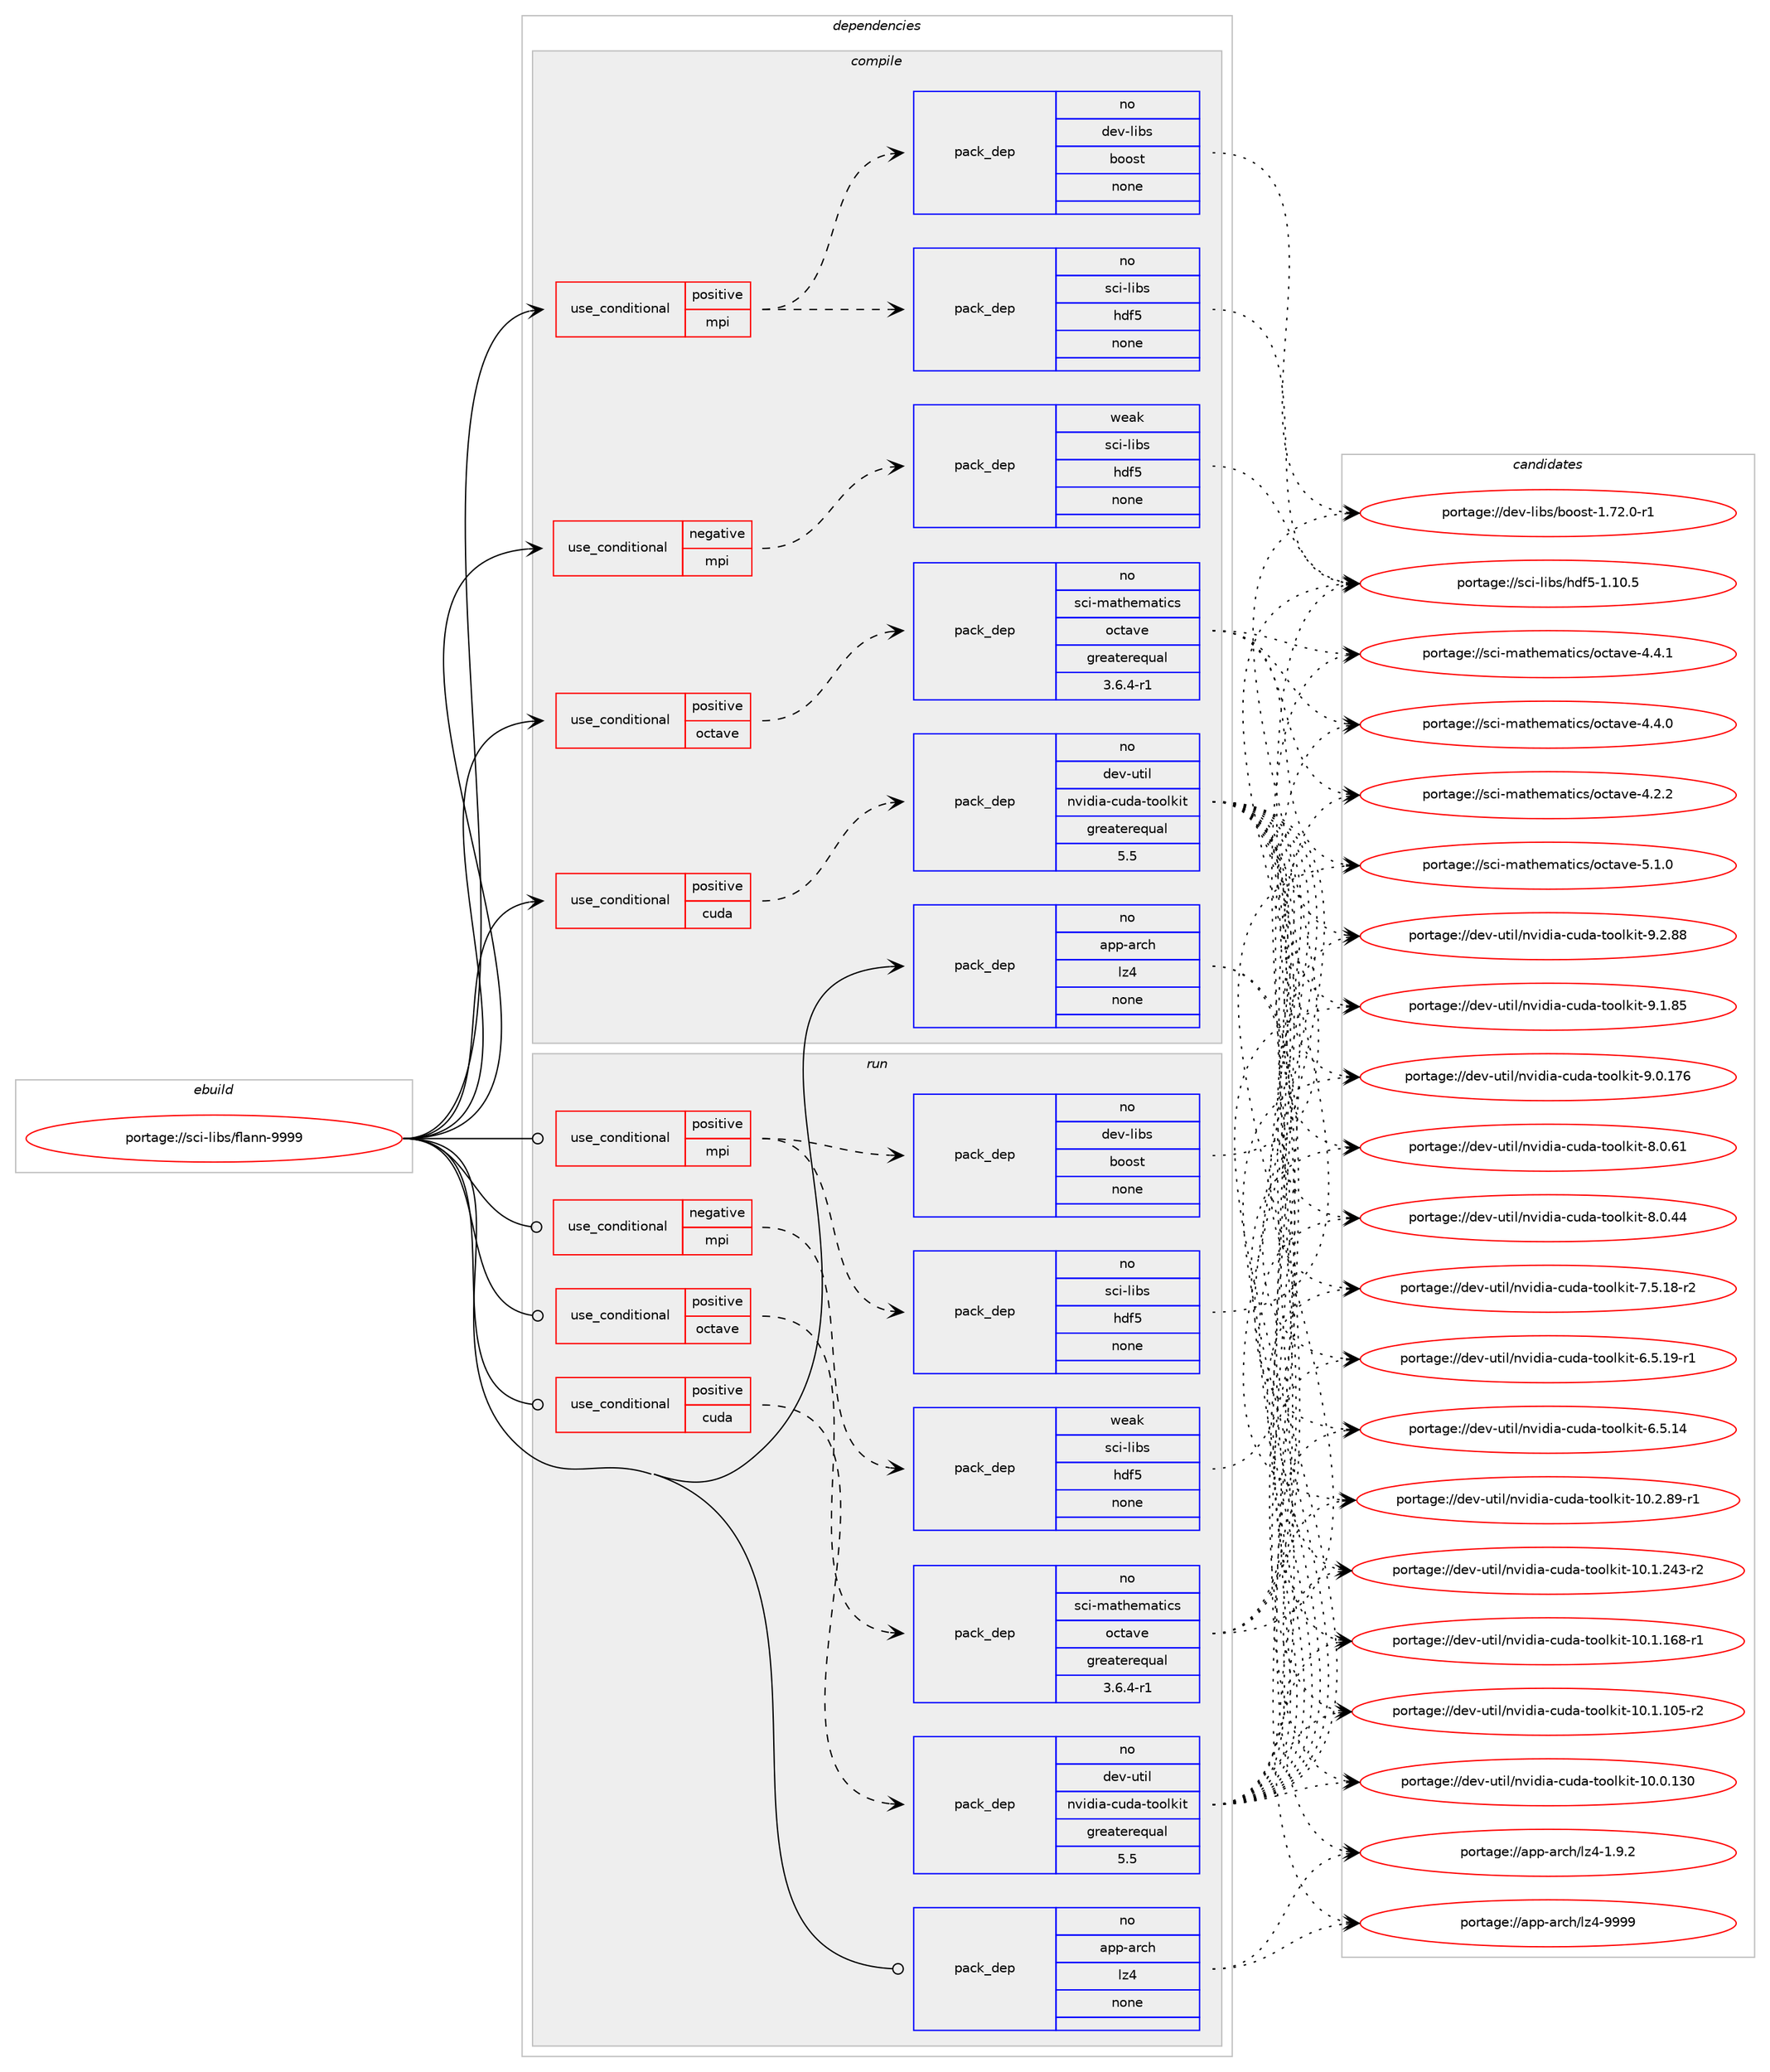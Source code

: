 digraph prolog {

# *************
# Graph options
# *************

newrank=true;
concentrate=true;
compound=true;
graph [rankdir=LR,fontname=Helvetica,fontsize=10,ranksep=1.5];#, ranksep=2.5, nodesep=0.2];
edge  [arrowhead=vee];
node  [fontname=Helvetica,fontsize=10];

# **********
# The ebuild
# **********

subgraph cluster_leftcol {
color=gray;
rank=same;
label=<<i>ebuild</i>>;
id [label="portage://sci-libs/flann-9999", color=red, width=4, href="../sci-libs/flann-9999.svg"];
}

# ****************
# The dependencies
# ****************

subgraph cluster_midcol {
color=gray;
label=<<i>dependencies</i>>;
subgraph cluster_compile {
fillcolor="#eeeeee";
style=filled;
label=<<i>compile</i>>;
subgraph cond10509 {
dependency50504 [label=<<TABLE BORDER="0" CELLBORDER="1" CELLSPACING="0" CELLPADDING="4"><TR><TD ROWSPAN="3" CELLPADDING="10">use_conditional</TD></TR><TR><TD>negative</TD></TR><TR><TD>mpi</TD></TR></TABLE>>, shape=none, color=red];
subgraph pack38890 {
dependency50505 [label=<<TABLE BORDER="0" CELLBORDER="1" CELLSPACING="0" CELLPADDING="4" WIDTH="220"><TR><TD ROWSPAN="6" CELLPADDING="30">pack_dep</TD></TR><TR><TD WIDTH="110">weak</TD></TR><TR><TD>sci-libs</TD></TR><TR><TD>hdf5</TD></TR><TR><TD>none</TD></TR><TR><TD></TD></TR></TABLE>>, shape=none, color=blue];
}
dependency50504:e -> dependency50505:w [weight=20,style="dashed",arrowhead="vee"];
}
id:e -> dependency50504:w [weight=20,style="solid",arrowhead="vee"];
subgraph cond10510 {
dependency50506 [label=<<TABLE BORDER="0" CELLBORDER="1" CELLSPACING="0" CELLPADDING="4"><TR><TD ROWSPAN="3" CELLPADDING="10">use_conditional</TD></TR><TR><TD>positive</TD></TR><TR><TD>cuda</TD></TR></TABLE>>, shape=none, color=red];
subgraph pack38891 {
dependency50507 [label=<<TABLE BORDER="0" CELLBORDER="1" CELLSPACING="0" CELLPADDING="4" WIDTH="220"><TR><TD ROWSPAN="6" CELLPADDING="30">pack_dep</TD></TR><TR><TD WIDTH="110">no</TD></TR><TR><TD>dev-util</TD></TR><TR><TD>nvidia-cuda-toolkit</TD></TR><TR><TD>greaterequal</TD></TR><TR><TD>5.5</TD></TR></TABLE>>, shape=none, color=blue];
}
dependency50506:e -> dependency50507:w [weight=20,style="dashed",arrowhead="vee"];
}
id:e -> dependency50506:w [weight=20,style="solid",arrowhead="vee"];
subgraph cond10511 {
dependency50508 [label=<<TABLE BORDER="0" CELLBORDER="1" CELLSPACING="0" CELLPADDING="4"><TR><TD ROWSPAN="3" CELLPADDING="10">use_conditional</TD></TR><TR><TD>positive</TD></TR><TR><TD>mpi</TD></TR></TABLE>>, shape=none, color=red];
subgraph pack38892 {
dependency50509 [label=<<TABLE BORDER="0" CELLBORDER="1" CELLSPACING="0" CELLPADDING="4" WIDTH="220"><TR><TD ROWSPAN="6" CELLPADDING="30">pack_dep</TD></TR><TR><TD WIDTH="110">no</TD></TR><TR><TD>sci-libs</TD></TR><TR><TD>hdf5</TD></TR><TR><TD>none</TD></TR><TR><TD></TD></TR></TABLE>>, shape=none, color=blue];
}
dependency50508:e -> dependency50509:w [weight=20,style="dashed",arrowhead="vee"];
subgraph pack38893 {
dependency50510 [label=<<TABLE BORDER="0" CELLBORDER="1" CELLSPACING="0" CELLPADDING="4" WIDTH="220"><TR><TD ROWSPAN="6" CELLPADDING="30">pack_dep</TD></TR><TR><TD WIDTH="110">no</TD></TR><TR><TD>dev-libs</TD></TR><TR><TD>boost</TD></TR><TR><TD>none</TD></TR><TR><TD></TD></TR></TABLE>>, shape=none, color=blue];
}
dependency50508:e -> dependency50510:w [weight=20,style="dashed",arrowhead="vee"];
}
id:e -> dependency50508:w [weight=20,style="solid",arrowhead="vee"];
subgraph cond10512 {
dependency50511 [label=<<TABLE BORDER="0" CELLBORDER="1" CELLSPACING="0" CELLPADDING="4"><TR><TD ROWSPAN="3" CELLPADDING="10">use_conditional</TD></TR><TR><TD>positive</TD></TR><TR><TD>octave</TD></TR></TABLE>>, shape=none, color=red];
subgraph pack38894 {
dependency50512 [label=<<TABLE BORDER="0" CELLBORDER="1" CELLSPACING="0" CELLPADDING="4" WIDTH="220"><TR><TD ROWSPAN="6" CELLPADDING="30">pack_dep</TD></TR><TR><TD WIDTH="110">no</TD></TR><TR><TD>sci-mathematics</TD></TR><TR><TD>octave</TD></TR><TR><TD>greaterequal</TD></TR><TR><TD>3.6.4-r1</TD></TR></TABLE>>, shape=none, color=blue];
}
dependency50511:e -> dependency50512:w [weight=20,style="dashed",arrowhead="vee"];
}
id:e -> dependency50511:w [weight=20,style="solid",arrowhead="vee"];
subgraph pack38895 {
dependency50513 [label=<<TABLE BORDER="0" CELLBORDER="1" CELLSPACING="0" CELLPADDING="4" WIDTH="220"><TR><TD ROWSPAN="6" CELLPADDING="30">pack_dep</TD></TR><TR><TD WIDTH="110">no</TD></TR><TR><TD>app-arch</TD></TR><TR><TD>lz4</TD></TR><TR><TD>none</TD></TR><TR><TD></TD></TR></TABLE>>, shape=none, color=blue];
}
id:e -> dependency50513:w [weight=20,style="solid",arrowhead="vee"];
}
subgraph cluster_compileandrun {
fillcolor="#eeeeee";
style=filled;
label=<<i>compile and run</i>>;
}
subgraph cluster_run {
fillcolor="#eeeeee";
style=filled;
label=<<i>run</i>>;
subgraph cond10513 {
dependency50514 [label=<<TABLE BORDER="0" CELLBORDER="1" CELLSPACING="0" CELLPADDING="4"><TR><TD ROWSPAN="3" CELLPADDING="10">use_conditional</TD></TR><TR><TD>negative</TD></TR><TR><TD>mpi</TD></TR></TABLE>>, shape=none, color=red];
subgraph pack38896 {
dependency50515 [label=<<TABLE BORDER="0" CELLBORDER="1" CELLSPACING="0" CELLPADDING="4" WIDTH="220"><TR><TD ROWSPAN="6" CELLPADDING="30">pack_dep</TD></TR><TR><TD WIDTH="110">weak</TD></TR><TR><TD>sci-libs</TD></TR><TR><TD>hdf5</TD></TR><TR><TD>none</TD></TR><TR><TD></TD></TR></TABLE>>, shape=none, color=blue];
}
dependency50514:e -> dependency50515:w [weight=20,style="dashed",arrowhead="vee"];
}
id:e -> dependency50514:w [weight=20,style="solid",arrowhead="odot"];
subgraph cond10514 {
dependency50516 [label=<<TABLE BORDER="0" CELLBORDER="1" CELLSPACING="0" CELLPADDING="4"><TR><TD ROWSPAN="3" CELLPADDING="10">use_conditional</TD></TR><TR><TD>positive</TD></TR><TR><TD>cuda</TD></TR></TABLE>>, shape=none, color=red];
subgraph pack38897 {
dependency50517 [label=<<TABLE BORDER="0" CELLBORDER="1" CELLSPACING="0" CELLPADDING="4" WIDTH="220"><TR><TD ROWSPAN="6" CELLPADDING="30">pack_dep</TD></TR><TR><TD WIDTH="110">no</TD></TR><TR><TD>dev-util</TD></TR><TR><TD>nvidia-cuda-toolkit</TD></TR><TR><TD>greaterequal</TD></TR><TR><TD>5.5</TD></TR></TABLE>>, shape=none, color=blue];
}
dependency50516:e -> dependency50517:w [weight=20,style="dashed",arrowhead="vee"];
}
id:e -> dependency50516:w [weight=20,style="solid",arrowhead="odot"];
subgraph cond10515 {
dependency50518 [label=<<TABLE BORDER="0" CELLBORDER="1" CELLSPACING="0" CELLPADDING="4"><TR><TD ROWSPAN="3" CELLPADDING="10">use_conditional</TD></TR><TR><TD>positive</TD></TR><TR><TD>mpi</TD></TR></TABLE>>, shape=none, color=red];
subgraph pack38898 {
dependency50519 [label=<<TABLE BORDER="0" CELLBORDER="1" CELLSPACING="0" CELLPADDING="4" WIDTH="220"><TR><TD ROWSPAN="6" CELLPADDING="30">pack_dep</TD></TR><TR><TD WIDTH="110">no</TD></TR><TR><TD>sci-libs</TD></TR><TR><TD>hdf5</TD></TR><TR><TD>none</TD></TR><TR><TD></TD></TR></TABLE>>, shape=none, color=blue];
}
dependency50518:e -> dependency50519:w [weight=20,style="dashed",arrowhead="vee"];
subgraph pack38899 {
dependency50520 [label=<<TABLE BORDER="0" CELLBORDER="1" CELLSPACING="0" CELLPADDING="4" WIDTH="220"><TR><TD ROWSPAN="6" CELLPADDING="30">pack_dep</TD></TR><TR><TD WIDTH="110">no</TD></TR><TR><TD>dev-libs</TD></TR><TR><TD>boost</TD></TR><TR><TD>none</TD></TR><TR><TD></TD></TR></TABLE>>, shape=none, color=blue];
}
dependency50518:e -> dependency50520:w [weight=20,style="dashed",arrowhead="vee"];
}
id:e -> dependency50518:w [weight=20,style="solid",arrowhead="odot"];
subgraph cond10516 {
dependency50521 [label=<<TABLE BORDER="0" CELLBORDER="1" CELLSPACING="0" CELLPADDING="4"><TR><TD ROWSPAN="3" CELLPADDING="10">use_conditional</TD></TR><TR><TD>positive</TD></TR><TR><TD>octave</TD></TR></TABLE>>, shape=none, color=red];
subgraph pack38900 {
dependency50522 [label=<<TABLE BORDER="0" CELLBORDER="1" CELLSPACING="0" CELLPADDING="4" WIDTH="220"><TR><TD ROWSPAN="6" CELLPADDING="30">pack_dep</TD></TR><TR><TD WIDTH="110">no</TD></TR><TR><TD>sci-mathematics</TD></TR><TR><TD>octave</TD></TR><TR><TD>greaterequal</TD></TR><TR><TD>3.6.4-r1</TD></TR></TABLE>>, shape=none, color=blue];
}
dependency50521:e -> dependency50522:w [weight=20,style="dashed",arrowhead="vee"];
}
id:e -> dependency50521:w [weight=20,style="solid",arrowhead="odot"];
subgraph pack38901 {
dependency50523 [label=<<TABLE BORDER="0" CELLBORDER="1" CELLSPACING="0" CELLPADDING="4" WIDTH="220"><TR><TD ROWSPAN="6" CELLPADDING="30">pack_dep</TD></TR><TR><TD WIDTH="110">no</TD></TR><TR><TD>app-arch</TD></TR><TR><TD>lz4</TD></TR><TR><TD>none</TD></TR><TR><TD></TD></TR></TABLE>>, shape=none, color=blue];
}
id:e -> dependency50523:w [weight=20,style="solid",arrowhead="odot"];
}
}

# **************
# The candidates
# **************

subgraph cluster_choices {
rank=same;
color=gray;
label=<<i>candidates</i>>;

subgraph choice38890 {
color=black;
nodesep=1;
choice115991054510810598115471041001025345494649484653 [label="portage://sci-libs/hdf5-1.10.5", color=red, width=4,href="../sci-libs/hdf5-1.10.5.svg"];
dependency50505:e -> choice115991054510810598115471041001025345494649484653:w [style=dotted,weight="100"];
}
subgraph choice38891 {
color=black;
nodesep=1;
choice1001011184511711610510847110118105100105974599117100974511611111110810710511645574650465656 [label="portage://dev-util/nvidia-cuda-toolkit-9.2.88", color=red, width=4,href="../dev-util/nvidia-cuda-toolkit-9.2.88.svg"];
choice1001011184511711610510847110118105100105974599117100974511611111110810710511645574649465653 [label="portage://dev-util/nvidia-cuda-toolkit-9.1.85", color=red, width=4,href="../dev-util/nvidia-cuda-toolkit-9.1.85.svg"];
choice100101118451171161051084711011810510010597459911710097451161111111081071051164557464846495554 [label="portage://dev-util/nvidia-cuda-toolkit-9.0.176", color=red, width=4,href="../dev-util/nvidia-cuda-toolkit-9.0.176.svg"];
choice1001011184511711610510847110118105100105974599117100974511611111110810710511645564648465449 [label="portage://dev-util/nvidia-cuda-toolkit-8.0.61", color=red, width=4,href="../dev-util/nvidia-cuda-toolkit-8.0.61.svg"];
choice1001011184511711610510847110118105100105974599117100974511611111110810710511645564648465252 [label="portage://dev-util/nvidia-cuda-toolkit-8.0.44", color=red, width=4,href="../dev-util/nvidia-cuda-toolkit-8.0.44.svg"];
choice10010111845117116105108471101181051001059745991171009745116111111108107105116455546534649564511450 [label="portage://dev-util/nvidia-cuda-toolkit-7.5.18-r2", color=red, width=4,href="../dev-util/nvidia-cuda-toolkit-7.5.18-r2.svg"];
choice10010111845117116105108471101181051001059745991171009745116111111108107105116455446534649574511449 [label="portage://dev-util/nvidia-cuda-toolkit-6.5.19-r1", color=red, width=4,href="../dev-util/nvidia-cuda-toolkit-6.5.19-r1.svg"];
choice1001011184511711610510847110118105100105974599117100974511611111110810710511645544653464952 [label="portage://dev-util/nvidia-cuda-toolkit-6.5.14", color=red, width=4,href="../dev-util/nvidia-cuda-toolkit-6.5.14.svg"];
choice1001011184511711610510847110118105100105974599117100974511611111110810710511645494846504656574511449 [label="portage://dev-util/nvidia-cuda-toolkit-10.2.89-r1", color=red, width=4,href="../dev-util/nvidia-cuda-toolkit-10.2.89-r1.svg"];
choice100101118451171161051084711011810510010597459911710097451161111111081071051164549484649465052514511450 [label="portage://dev-util/nvidia-cuda-toolkit-10.1.243-r2", color=red, width=4,href="../dev-util/nvidia-cuda-toolkit-10.1.243-r2.svg"];
choice100101118451171161051084711011810510010597459911710097451161111111081071051164549484649464954564511449 [label="portage://dev-util/nvidia-cuda-toolkit-10.1.168-r1", color=red, width=4,href="../dev-util/nvidia-cuda-toolkit-10.1.168-r1.svg"];
choice100101118451171161051084711011810510010597459911710097451161111111081071051164549484649464948534511450 [label="portage://dev-util/nvidia-cuda-toolkit-10.1.105-r2", color=red, width=4,href="../dev-util/nvidia-cuda-toolkit-10.1.105-r2.svg"];
choice10010111845117116105108471101181051001059745991171009745116111111108107105116454948464846495148 [label="portage://dev-util/nvidia-cuda-toolkit-10.0.130", color=red, width=4,href="../dev-util/nvidia-cuda-toolkit-10.0.130.svg"];
dependency50507:e -> choice1001011184511711610510847110118105100105974599117100974511611111110810710511645574650465656:w [style=dotted,weight="100"];
dependency50507:e -> choice1001011184511711610510847110118105100105974599117100974511611111110810710511645574649465653:w [style=dotted,weight="100"];
dependency50507:e -> choice100101118451171161051084711011810510010597459911710097451161111111081071051164557464846495554:w [style=dotted,weight="100"];
dependency50507:e -> choice1001011184511711610510847110118105100105974599117100974511611111110810710511645564648465449:w [style=dotted,weight="100"];
dependency50507:e -> choice1001011184511711610510847110118105100105974599117100974511611111110810710511645564648465252:w [style=dotted,weight="100"];
dependency50507:e -> choice10010111845117116105108471101181051001059745991171009745116111111108107105116455546534649564511450:w [style=dotted,weight="100"];
dependency50507:e -> choice10010111845117116105108471101181051001059745991171009745116111111108107105116455446534649574511449:w [style=dotted,weight="100"];
dependency50507:e -> choice1001011184511711610510847110118105100105974599117100974511611111110810710511645544653464952:w [style=dotted,weight="100"];
dependency50507:e -> choice1001011184511711610510847110118105100105974599117100974511611111110810710511645494846504656574511449:w [style=dotted,weight="100"];
dependency50507:e -> choice100101118451171161051084711011810510010597459911710097451161111111081071051164549484649465052514511450:w [style=dotted,weight="100"];
dependency50507:e -> choice100101118451171161051084711011810510010597459911710097451161111111081071051164549484649464954564511449:w [style=dotted,weight="100"];
dependency50507:e -> choice100101118451171161051084711011810510010597459911710097451161111111081071051164549484649464948534511450:w [style=dotted,weight="100"];
dependency50507:e -> choice10010111845117116105108471101181051001059745991171009745116111111108107105116454948464846495148:w [style=dotted,weight="100"];
}
subgraph choice38892 {
color=black;
nodesep=1;
choice115991054510810598115471041001025345494649484653 [label="portage://sci-libs/hdf5-1.10.5", color=red, width=4,href="../sci-libs/hdf5-1.10.5.svg"];
dependency50509:e -> choice115991054510810598115471041001025345494649484653:w [style=dotted,weight="100"];
}
subgraph choice38893 {
color=black;
nodesep=1;
choice10010111845108105981154798111111115116454946555046484511449 [label="portage://dev-libs/boost-1.72.0-r1", color=red, width=4,href="../dev-libs/boost-1.72.0-r1.svg"];
dependency50510:e -> choice10010111845108105981154798111111115116454946555046484511449:w [style=dotted,weight="100"];
}
subgraph choice38894 {
color=black;
nodesep=1;
choice1159910545109971161041011099711610599115471119911697118101455346494648 [label="portage://sci-mathematics/octave-5.1.0", color=red, width=4,href="../sci-mathematics/octave-5.1.0.svg"];
choice1159910545109971161041011099711610599115471119911697118101455246524649 [label="portage://sci-mathematics/octave-4.4.1", color=red, width=4,href="../sci-mathematics/octave-4.4.1.svg"];
choice1159910545109971161041011099711610599115471119911697118101455246524648 [label="portage://sci-mathematics/octave-4.4.0", color=red, width=4,href="../sci-mathematics/octave-4.4.0.svg"];
choice1159910545109971161041011099711610599115471119911697118101455246504650 [label="portage://sci-mathematics/octave-4.2.2", color=red, width=4,href="../sci-mathematics/octave-4.2.2.svg"];
dependency50512:e -> choice1159910545109971161041011099711610599115471119911697118101455346494648:w [style=dotted,weight="100"];
dependency50512:e -> choice1159910545109971161041011099711610599115471119911697118101455246524649:w [style=dotted,weight="100"];
dependency50512:e -> choice1159910545109971161041011099711610599115471119911697118101455246524648:w [style=dotted,weight="100"];
dependency50512:e -> choice1159910545109971161041011099711610599115471119911697118101455246504650:w [style=dotted,weight="100"];
}
subgraph choice38895 {
color=black;
nodesep=1;
choice9711211245971149910447108122524557575757 [label="portage://app-arch/lz4-9999", color=red, width=4,href="../app-arch/lz4-9999.svg"];
choice971121124597114991044710812252454946574650 [label="portage://app-arch/lz4-1.9.2", color=red, width=4,href="../app-arch/lz4-1.9.2.svg"];
dependency50513:e -> choice9711211245971149910447108122524557575757:w [style=dotted,weight="100"];
dependency50513:e -> choice971121124597114991044710812252454946574650:w [style=dotted,weight="100"];
}
subgraph choice38896 {
color=black;
nodesep=1;
choice115991054510810598115471041001025345494649484653 [label="portage://sci-libs/hdf5-1.10.5", color=red, width=4,href="../sci-libs/hdf5-1.10.5.svg"];
dependency50515:e -> choice115991054510810598115471041001025345494649484653:w [style=dotted,weight="100"];
}
subgraph choice38897 {
color=black;
nodesep=1;
choice1001011184511711610510847110118105100105974599117100974511611111110810710511645574650465656 [label="portage://dev-util/nvidia-cuda-toolkit-9.2.88", color=red, width=4,href="../dev-util/nvidia-cuda-toolkit-9.2.88.svg"];
choice1001011184511711610510847110118105100105974599117100974511611111110810710511645574649465653 [label="portage://dev-util/nvidia-cuda-toolkit-9.1.85", color=red, width=4,href="../dev-util/nvidia-cuda-toolkit-9.1.85.svg"];
choice100101118451171161051084711011810510010597459911710097451161111111081071051164557464846495554 [label="portage://dev-util/nvidia-cuda-toolkit-9.0.176", color=red, width=4,href="../dev-util/nvidia-cuda-toolkit-9.0.176.svg"];
choice1001011184511711610510847110118105100105974599117100974511611111110810710511645564648465449 [label="portage://dev-util/nvidia-cuda-toolkit-8.0.61", color=red, width=4,href="../dev-util/nvidia-cuda-toolkit-8.0.61.svg"];
choice1001011184511711610510847110118105100105974599117100974511611111110810710511645564648465252 [label="portage://dev-util/nvidia-cuda-toolkit-8.0.44", color=red, width=4,href="../dev-util/nvidia-cuda-toolkit-8.0.44.svg"];
choice10010111845117116105108471101181051001059745991171009745116111111108107105116455546534649564511450 [label="portage://dev-util/nvidia-cuda-toolkit-7.5.18-r2", color=red, width=4,href="../dev-util/nvidia-cuda-toolkit-7.5.18-r2.svg"];
choice10010111845117116105108471101181051001059745991171009745116111111108107105116455446534649574511449 [label="portage://dev-util/nvidia-cuda-toolkit-6.5.19-r1", color=red, width=4,href="../dev-util/nvidia-cuda-toolkit-6.5.19-r1.svg"];
choice1001011184511711610510847110118105100105974599117100974511611111110810710511645544653464952 [label="portage://dev-util/nvidia-cuda-toolkit-6.5.14", color=red, width=4,href="../dev-util/nvidia-cuda-toolkit-6.5.14.svg"];
choice1001011184511711610510847110118105100105974599117100974511611111110810710511645494846504656574511449 [label="portage://dev-util/nvidia-cuda-toolkit-10.2.89-r1", color=red, width=4,href="../dev-util/nvidia-cuda-toolkit-10.2.89-r1.svg"];
choice100101118451171161051084711011810510010597459911710097451161111111081071051164549484649465052514511450 [label="portage://dev-util/nvidia-cuda-toolkit-10.1.243-r2", color=red, width=4,href="../dev-util/nvidia-cuda-toolkit-10.1.243-r2.svg"];
choice100101118451171161051084711011810510010597459911710097451161111111081071051164549484649464954564511449 [label="portage://dev-util/nvidia-cuda-toolkit-10.1.168-r1", color=red, width=4,href="../dev-util/nvidia-cuda-toolkit-10.1.168-r1.svg"];
choice100101118451171161051084711011810510010597459911710097451161111111081071051164549484649464948534511450 [label="portage://dev-util/nvidia-cuda-toolkit-10.1.105-r2", color=red, width=4,href="../dev-util/nvidia-cuda-toolkit-10.1.105-r2.svg"];
choice10010111845117116105108471101181051001059745991171009745116111111108107105116454948464846495148 [label="portage://dev-util/nvidia-cuda-toolkit-10.0.130", color=red, width=4,href="../dev-util/nvidia-cuda-toolkit-10.0.130.svg"];
dependency50517:e -> choice1001011184511711610510847110118105100105974599117100974511611111110810710511645574650465656:w [style=dotted,weight="100"];
dependency50517:e -> choice1001011184511711610510847110118105100105974599117100974511611111110810710511645574649465653:w [style=dotted,weight="100"];
dependency50517:e -> choice100101118451171161051084711011810510010597459911710097451161111111081071051164557464846495554:w [style=dotted,weight="100"];
dependency50517:e -> choice1001011184511711610510847110118105100105974599117100974511611111110810710511645564648465449:w [style=dotted,weight="100"];
dependency50517:e -> choice1001011184511711610510847110118105100105974599117100974511611111110810710511645564648465252:w [style=dotted,weight="100"];
dependency50517:e -> choice10010111845117116105108471101181051001059745991171009745116111111108107105116455546534649564511450:w [style=dotted,weight="100"];
dependency50517:e -> choice10010111845117116105108471101181051001059745991171009745116111111108107105116455446534649574511449:w [style=dotted,weight="100"];
dependency50517:e -> choice1001011184511711610510847110118105100105974599117100974511611111110810710511645544653464952:w [style=dotted,weight="100"];
dependency50517:e -> choice1001011184511711610510847110118105100105974599117100974511611111110810710511645494846504656574511449:w [style=dotted,weight="100"];
dependency50517:e -> choice100101118451171161051084711011810510010597459911710097451161111111081071051164549484649465052514511450:w [style=dotted,weight="100"];
dependency50517:e -> choice100101118451171161051084711011810510010597459911710097451161111111081071051164549484649464954564511449:w [style=dotted,weight="100"];
dependency50517:e -> choice100101118451171161051084711011810510010597459911710097451161111111081071051164549484649464948534511450:w [style=dotted,weight="100"];
dependency50517:e -> choice10010111845117116105108471101181051001059745991171009745116111111108107105116454948464846495148:w [style=dotted,weight="100"];
}
subgraph choice38898 {
color=black;
nodesep=1;
choice115991054510810598115471041001025345494649484653 [label="portage://sci-libs/hdf5-1.10.5", color=red, width=4,href="../sci-libs/hdf5-1.10.5.svg"];
dependency50519:e -> choice115991054510810598115471041001025345494649484653:w [style=dotted,weight="100"];
}
subgraph choice38899 {
color=black;
nodesep=1;
choice10010111845108105981154798111111115116454946555046484511449 [label="portage://dev-libs/boost-1.72.0-r1", color=red, width=4,href="../dev-libs/boost-1.72.0-r1.svg"];
dependency50520:e -> choice10010111845108105981154798111111115116454946555046484511449:w [style=dotted,weight="100"];
}
subgraph choice38900 {
color=black;
nodesep=1;
choice1159910545109971161041011099711610599115471119911697118101455346494648 [label="portage://sci-mathematics/octave-5.1.0", color=red, width=4,href="../sci-mathematics/octave-5.1.0.svg"];
choice1159910545109971161041011099711610599115471119911697118101455246524649 [label="portage://sci-mathematics/octave-4.4.1", color=red, width=4,href="../sci-mathematics/octave-4.4.1.svg"];
choice1159910545109971161041011099711610599115471119911697118101455246524648 [label="portage://sci-mathematics/octave-4.4.0", color=red, width=4,href="../sci-mathematics/octave-4.4.0.svg"];
choice1159910545109971161041011099711610599115471119911697118101455246504650 [label="portage://sci-mathematics/octave-4.2.2", color=red, width=4,href="../sci-mathematics/octave-4.2.2.svg"];
dependency50522:e -> choice1159910545109971161041011099711610599115471119911697118101455346494648:w [style=dotted,weight="100"];
dependency50522:e -> choice1159910545109971161041011099711610599115471119911697118101455246524649:w [style=dotted,weight="100"];
dependency50522:e -> choice1159910545109971161041011099711610599115471119911697118101455246524648:w [style=dotted,weight="100"];
dependency50522:e -> choice1159910545109971161041011099711610599115471119911697118101455246504650:w [style=dotted,weight="100"];
}
subgraph choice38901 {
color=black;
nodesep=1;
choice9711211245971149910447108122524557575757 [label="portage://app-arch/lz4-9999", color=red, width=4,href="../app-arch/lz4-9999.svg"];
choice971121124597114991044710812252454946574650 [label="portage://app-arch/lz4-1.9.2", color=red, width=4,href="../app-arch/lz4-1.9.2.svg"];
dependency50523:e -> choice9711211245971149910447108122524557575757:w [style=dotted,weight="100"];
dependency50523:e -> choice971121124597114991044710812252454946574650:w [style=dotted,weight="100"];
}
}

}
